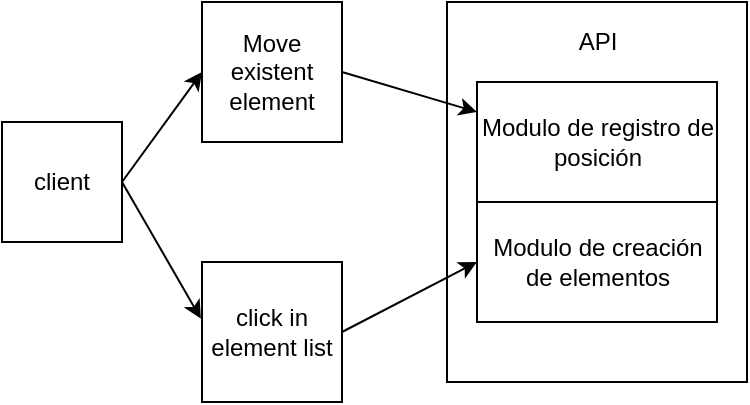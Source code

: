 <mxfile version="24.2.1" type="device">
  <diagram name="Página-1" id="6Il62x8CnhKYti6nQyYq">
    <mxGraphModel dx="1034" dy="457" grid="1" gridSize="10" guides="1" tooltips="1" connect="1" arrows="1" fold="1" page="1" pageScale="1" pageWidth="583" pageHeight="827" math="0" shadow="0">
      <root>
        <mxCell id="0" />
        <mxCell id="1" parent="0" />
        <mxCell id="ziYS6z9kLtKpSSpT2Ndj-13" value="" style="rounded=0;whiteSpace=wrap;html=1;" vertex="1" parent="1">
          <mxGeometry x="282.5" y="130" width="150" height="190" as="geometry" />
        </mxCell>
        <mxCell id="ziYS6z9kLtKpSSpT2Ndj-1" value="client" style="rounded=0;whiteSpace=wrap;html=1;" vertex="1" parent="1">
          <mxGeometry x="60" y="190" width="60" height="60" as="geometry" />
        </mxCell>
        <mxCell id="ziYS6z9kLtKpSSpT2Ndj-2" value="Move existent element" style="whiteSpace=wrap;html=1;aspect=fixed;" vertex="1" parent="1">
          <mxGeometry x="160" y="130" width="70" height="70" as="geometry" />
        </mxCell>
        <mxCell id="ziYS6z9kLtKpSSpT2Ndj-3" value="" style="endArrow=classic;html=1;rounded=0;exitX=1;exitY=0.5;exitDx=0;exitDy=0;entryX=0;entryY=0.5;entryDx=0;entryDy=0;" edge="1" parent="1" source="ziYS6z9kLtKpSSpT2Ndj-1" target="ziYS6z9kLtKpSSpT2Ndj-2">
          <mxGeometry width="50" height="50" relative="1" as="geometry">
            <mxPoint x="300" y="280" as="sourcePoint" />
            <mxPoint x="350" y="230" as="targetPoint" />
          </mxGeometry>
        </mxCell>
        <mxCell id="ziYS6z9kLtKpSSpT2Ndj-4" value="click in element list" style="whiteSpace=wrap;html=1;aspect=fixed;" vertex="1" parent="1">
          <mxGeometry x="160" y="260" width="70" height="70" as="geometry" />
        </mxCell>
        <mxCell id="ziYS6z9kLtKpSSpT2Ndj-5" value="" style="endArrow=classic;html=1;rounded=0;entryX=-0.008;entryY=0.405;entryDx=0;entryDy=0;entryPerimeter=0;exitX=1;exitY=0.5;exitDx=0;exitDy=0;" edge="1" parent="1" source="ziYS6z9kLtKpSSpT2Ndj-1" target="ziYS6z9kLtKpSSpT2Ndj-4">
          <mxGeometry width="50" height="50" relative="1" as="geometry">
            <mxPoint x="120" y="240" as="sourcePoint" />
            <mxPoint x="160" y="130" as="targetPoint" />
          </mxGeometry>
        </mxCell>
        <mxCell id="ziYS6z9kLtKpSSpT2Ndj-10" value="API" style="text;html=1;align=center;verticalAlign=middle;whiteSpace=wrap;rounded=0;" vertex="1" parent="1">
          <mxGeometry x="327.5" y="140" width="60" height="20" as="geometry" />
        </mxCell>
        <mxCell id="ziYS6z9kLtKpSSpT2Ndj-11" value="Modulo de registro de posición" style="rounded=0;whiteSpace=wrap;html=1;" vertex="1" parent="1">
          <mxGeometry x="297.5" y="170" width="120" height="60" as="geometry" />
        </mxCell>
        <mxCell id="ziYS6z9kLtKpSSpT2Ndj-12" value="Modulo de creación de elementos" style="rounded=0;whiteSpace=wrap;html=1;" vertex="1" parent="1">
          <mxGeometry x="297.5" y="230" width="120" height="60" as="geometry" />
        </mxCell>
        <mxCell id="ziYS6z9kLtKpSSpT2Ndj-14" value="" style="endArrow=classic;html=1;rounded=0;exitX=1;exitY=0.5;exitDx=0;exitDy=0;entryX=0;entryY=0.25;entryDx=0;entryDy=0;" edge="1" parent="1" source="ziYS6z9kLtKpSSpT2Ndj-2" target="ziYS6z9kLtKpSSpT2Ndj-11">
          <mxGeometry width="50" height="50" relative="1" as="geometry">
            <mxPoint x="300" y="280" as="sourcePoint" />
            <mxPoint x="350" y="230" as="targetPoint" />
          </mxGeometry>
        </mxCell>
        <mxCell id="ziYS6z9kLtKpSSpT2Ndj-15" value="" style="endArrow=classic;html=1;rounded=0;exitX=1;exitY=0.5;exitDx=0;exitDy=0;entryX=0;entryY=0.5;entryDx=0;entryDy=0;" edge="1" parent="1" source="ziYS6z9kLtKpSSpT2Ndj-4" target="ziYS6z9kLtKpSSpT2Ndj-12">
          <mxGeometry width="50" height="50" relative="1" as="geometry">
            <mxPoint x="300" y="280" as="sourcePoint" />
            <mxPoint x="250" y="250" as="targetPoint" />
          </mxGeometry>
        </mxCell>
      </root>
    </mxGraphModel>
  </diagram>
</mxfile>
